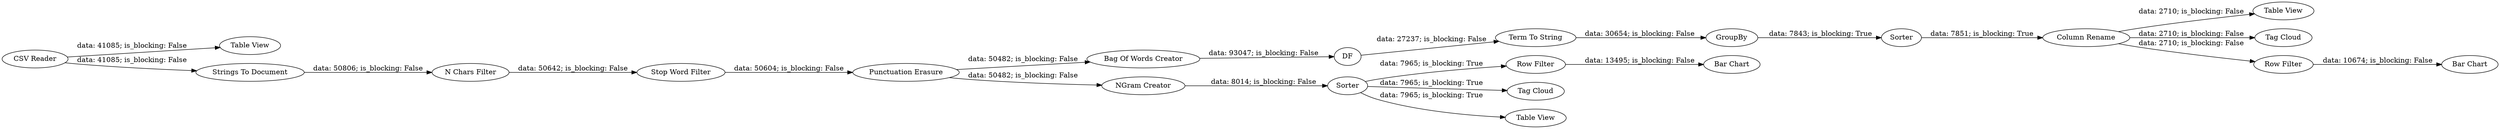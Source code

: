 digraph {
	"-2729036260278951186_188" [label="CSV Reader"]
	"-8340345758060289945_81" [label="Column Rename"]
	"-8340345758060289945_68" [label="Bag Of Words Creator"]
	"-8340345758060289945_71" [label="Term To String"]
	"-8340345758060289945_72" [label=GroupBy]
	"-8340345758060289945_69" [label=DF]
	"-2729036260278951186_78" [label="Bar Chart"]
	"-2729036260278951186_92" [label="Table View"]
	"-2729036260278951186_204" [label="Row Filter"]
	"-2729036260278951186_201" [label="Bar Chart"]
	"-8340345758060289945_80" [label=Sorter]
	"-2729036260278951186_172" [label="NGram Creator"]
	"-2729036260278951186_73" [label="Tag Cloud"]
	"-2729036260278951186_203" [label="Table View"]
	"-2729036260278951186_5" [label=Sorter]
	"-2729036260278951186_79" [label="Row Filter"]
	"-2729036260278951186_205" [label="Tag Cloud"]
	"-2729036260278951186_87" [label="N Chars Filter"]
	"-2729036260278951186_3" [label="Strings To Document"]
	"-2729036260278951186_14" [label="Stop Word Filter"]
	"-2729036260278951186_88" [label="Punctuation Erasure"]
	"-2729036260278951186_21" [label="Table View"]
	"-8340345758060289945_81" -> "-2729036260278951186_79" [label="data: 2710; is_blocking: False"]
	"-2729036260278951186_3" -> "-2729036260278951186_87" [label="data: 50806; is_blocking: False"]
	"-8340345758060289945_80" -> "-8340345758060289945_81" [label="data: 7851; is_blocking: True"]
	"-8340345758060289945_81" -> "-2729036260278951186_73" [label="data: 2710; is_blocking: False"]
	"-8340345758060289945_68" -> "-8340345758060289945_69" [label="data: 93047; is_blocking: False"]
	"-2729036260278951186_204" -> "-2729036260278951186_201" [label="data: 13495; is_blocking: False"]
	"-8340345758060289945_69" -> "-8340345758060289945_71" [label="data: 27237; is_blocking: False"]
	"-8340345758060289945_81" -> "-2729036260278951186_92" [label="data: 2710; is_blocking: False"]
	"-2729036260278951186_188" -> "-2729036260278951186_3" [label="data: 41085; is_blocking: False"]
	"-2729036260278951186_87" -> "-2729036260278951186_14" [label="data: 50642; is_blocking: False"]
	"-2729036260278951186_172" -> "-2729036260278951186_5" [label="data: 8014; is_blocking: False"]
	"-2729036260278951186_14" -> "-2729036260278951186_88" [label="data: 50604; is_blocking: False"]
	"-8340345758060289945_72" -> "-8340345758060289945_80" [label="data: 7843; is_blocking: True"]
	"-2729036260278951186_88" -> "-2729036260278951186_172" [label="data: 50482; is_blocking: False"]
	"-2729036260278951186_88" -> "-8340345758060289945_68" [label="data: 50482; is_blocking: False"]
	"-2729036260278951186_5" -> "-2729036260278951186_204" [label="data: 7965; is_blocking: True"]
	"-2729036260278951186_5" -> "-2729036260278951186_205" [label="data: 7965; is_blocking: True"]
	"-2729036260278951186_5" -> "-2729036260278951186_21" [label="data: 7965; is_blocking: True"]
	"-2729036260278951186_188" -> "-2729036260278951186_203" [label="data: 41085; is_blocking: False"]
	"-8340345758060289945_71" -> "-8340345758060289945_72" [label="data: 30654; is_blocking: False"]
	"-2729036260278951186_79" -> "-2729036260278951186_78" [label="data: 10674; is_blocking: False"]
	rankdir=LR
}
